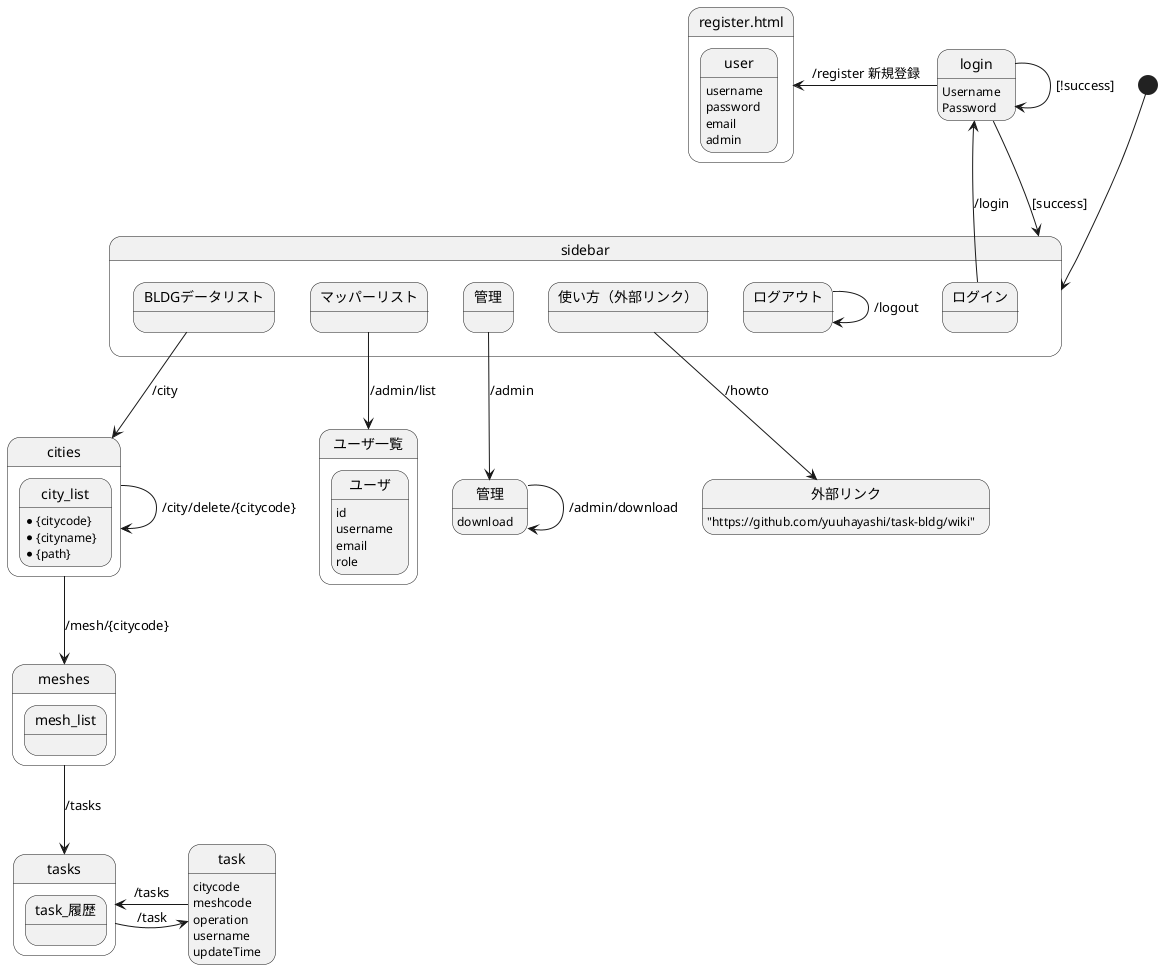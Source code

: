@startuml

state "register.html" as register {
	state "user" as register_user {
		register_user : username
		register_user : password
		register_user : email
		register_user : admin
	}
}

state "login" as login {
	login : Username
	login : Password
}

state sidebar {
	state "ログイン" as login_
	state "ログアウト" as logout_
	state "BLDGデータリスト" as indeies_
	state "マッパーリスト" as list_
	state "管理" as admin_
	state "使い方（外部リンク）" as howto_
	logout_ --> logout_ : /logout
}

state "ユーザ一覧" as list {
	state ユーザ {
		ユーザ : id
		ユーザ : username
		ユーザ : email
		ユーザ : role
	}
}

state cities {
	state city_list {
		city_list : *{citycode}
		city_list : *{cityname}
		city_list : *{path}
	}
}

state meshes {
	state mesh_list
}

state tasks {
	state task_履歴
}

state task {
	task : citycode
	task : meshcode
	task : operation
	task : username
	task : updateTime
}

state "管理" as admin {
	admin : download
}

state "外部リンク" as howto {
	howto : "https://github.com/yuuhayashi/task-bldg/wiki"
}

[*] --> sidebar

register <-- login : /register 新規登録

login <-- login_ : /login
login --> login : [!success]
login --> sidebar : [success]

indeies_ --> cities : /city
howto_ --> howto	: /howto

list_ --> list : /admin/list
cities --> cities : /city/delete/{citycode}
cities --> meshes : /mesh/{citycode}
meshes --> tasks : /tasks
tasks -> task : /task
tasks <- task : /tasks
admin_ --> admin	: /admin
admin --> admin		: /admin/download

@enduml